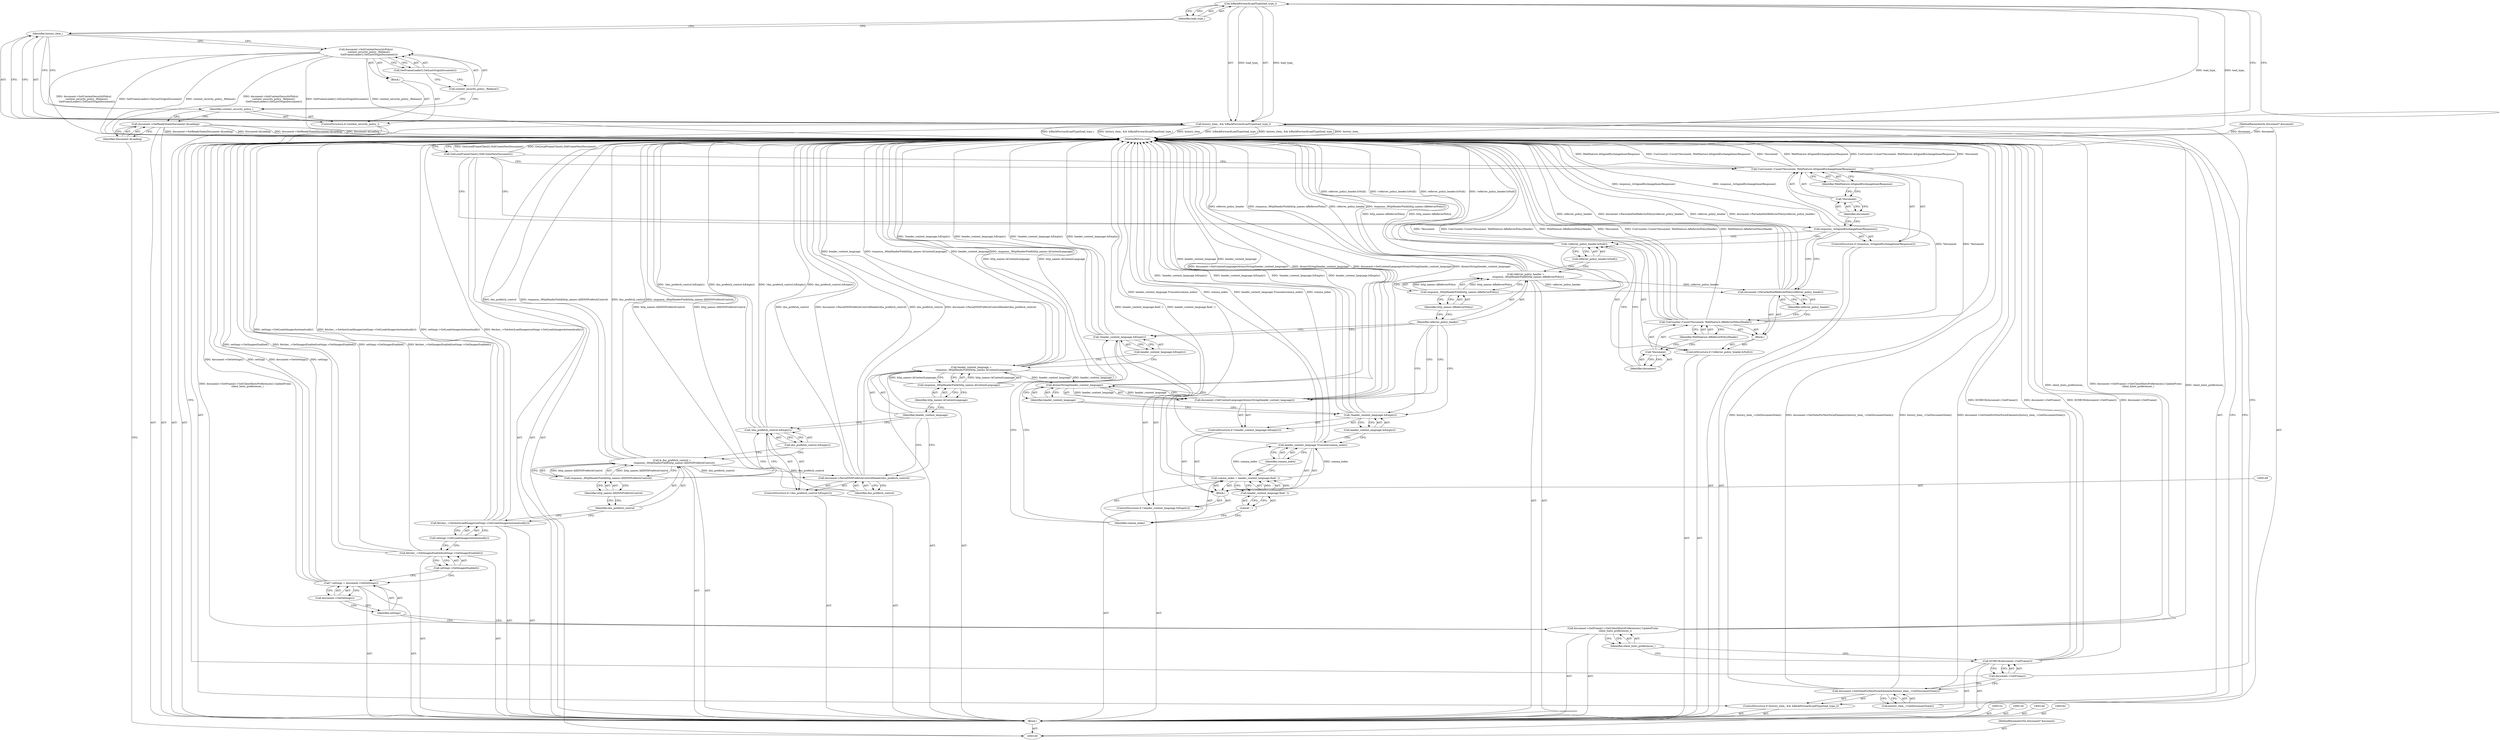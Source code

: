 digraph "0_Chrome_108147dfd1ea159fd3632ef92ccc4ab8952980c7_3" {
"1000114" [label="(Call,IsBackForwardLoadType(load_type_))"];
"1000111" [label="(ControlStructure,if (history_item_ && IsBackForwardLoadType(load_type_)))"];
"1000115" [label="(Identifier,load_type_)"];
"1000112" [label="(Call,history_item_ && IsBackForwardLoadType(load_type_))"];
"1000113" [label="(Identifier,history_item_)"];
"1000116" [label="(Call,document->SetStateForNewFormElements(history_item_->GetDocumentState()))"];
"1000117" [label="(Call,history_item_->GetDocumentState())"];
"1000118" [label="(Call,DCHECK(document->GetFrame()))"];
"1000119" [label="(Call,document->GetFrame())"];
"1000120" [label="(Call,document->GetFrame()->GetClientHintsPreferences().UpdateFrom(\n      client_hints_preferences_))"];
"1000121" [label="(Identifier,client_hints_preferences_)"];
"1000123" [label="(Call,* settings = document->GetSettings())"];
"1000124" [label="(Identifier,settings)"];
"1000125" [label="(Call,document->GetSettings())"];
"1000126" [label="(Call,fetcher_->SetImagesEnabled(settings->GetImagesEnabled()))"];
"1000127" [label="(Call,settings->GetImagesEnabled())"];
"1000128" [label="(Call,fetcher_->SetAutoLoadImages(settings->GetLoadsImagesAutomatically()))"];
"1000129" [label="(Call,settings->GetLoadsImagesAutomatically())"];
"1000184" [label="(MethodReturn,void)"];
"1000101" [label="(MethodParameterIn,Document* document)"];
"1000314" [label="(MethodParameterOut,Document* document)"];
"1000102" [label="(Block,)"];
"1000131" [label="(Call,& dns_prefetch_control =\n      response_.HttpHeaderField(http_names::kXDNSPrefetchControl))"];
"1000132" [label="(Identifier,dns_prefetch_control)"];
"1000134" [label="(Identifier,http_names::kXDNSPrefetchControl)"];
"1000133" [label="(Call,response_.HttpHeaderField(http_names::kXDNSPrefetchControl))"];
"1000135" [label="(ControlStructure,if (!dns_prefetch_control.IsEmpty()))"];
"1000136" [label="(Call,!dns_prefetch_control.IsEmpty())"];
"1000137" [label="(Call,dns_prefetch_control.IsEmpty())"];
"1000138" [label="(Call,document->ParseDNSPrefetchControlHeader(dns_prefetch_control))"];
"1000139" [label="(Identifier,dns_prefetch_control)"];
"1000141" [label="(Call,header_content_language =\n      response_.HttpHeaderField(http_names::kContentLanguage))"];
"1000142" [label="(Identifier,header_content_language)"];
"1000144" [label="(Identifier,http_names::kContentLanguage)"];
"1000143" [label="(Call,response_.HttpHeaderField(http_names::kContentLanguage))"];
"1000145" [label="(ControlStructure,if (!header_content_language.IsEmpty()))"];
"1000146" [label="(Call,!header_content_language.IsEmpty())"];
"1000147" [label="(Call,header_content_language.IsEmpty())"];
"1000150" [label="(Call,comma_index = header_content_language.find(','))"];
"1000151" [label="(Identifier,comma_index)"];
"1000152" [label="(Call,header_content_language.find(','))"];
"1000148" [label="(Block,)"];
"1000153" [label="(Literal,',')"];
"1000104" [label="(Identifier,Document::kLoading)"];
"1000103" [label="(Call,document->SetReadyState(Document::kLoading))"];
"1000155" [label="(Identifier,comma_index)"];
"1000154" [label="(Call,header_content_language.Truncate(comma_index))"];
"1000156" [label="(ControlStructure,if (!header_content_language.IsEmpty()))"];
"1000157" [label="(Call,!header_content_language.IsEmpty())"];
"1000158" [label="(Call,header_content_language.IsEmpty())"];
"1000160" [label="(Call,AtomicString(header_content_language))"];
"1000161" [label="(Identifier,header_content_language)"];
"1000159" [label="(Call,document->SetContentLanguage(AtomicString(header_content_language)))"];
"1000163" [label="(Call,referrer_policy_header =\n      response_.HttpHeaderField(http_names::kReferrerPolicy))"];
"1000164" [label="(Identifier,referrer_policy_header)"];
"1000166" [label="(Identifier,http_names::kReferrerPolicy)"];
"1000165" [label="(Call,response_.HttpHeaderField(http_names::kReferrerPolicy))"];
"1000167" [label="(ControlStructure,if (!referrer_policy_header.IsNull()))"];
"1000170" [label="(Block,)"];
"1000168" [label="(Call,!referrer_policy_header.IsNull())"];
"1000169" [label="(Call,referrer_policy_header.IsNull())"];
"1000105" [label="(ControlStructure,if (content_security_policy_))"];
"1000107" [label="(Block,)"];
"1000106" [label="(Identifier,content_security_policy_)"];
"1000172" [label="(Call,*document)"];
"1000173" [label="(Identifier,document)"];
"1000174" [label="(Identifier,WebFeature::kReferrerPolicyHeader)"];
"1000171" [label="(Call,UseCounter::Count(*document, WebFeature::kReferrerPolicyHeader))"];
"1000175" [label="(Call,document->ParseAndSetReferrerPolicy(referrer_policy_header))"];
"1000176" [label="(Identifier,referrer_policy_header)"];
"1000177" [label="(ControlStructure,if (response_.IsSignedExchangeInnerResponse()))"];
"1000178" [label="(Call,response_.IsSignedExchangeInnerResponse())"];
"1000180" [label="(Call,*document)"];
"1000181" [label="(Identifier,document)"];
"1000182" [label="(Identifier,WebFeature::kSignedExchangeInnerResponse)"];
"1000179" [label="(Call,UseCounter::Count(*document, WebFeature::kSignedExchangeInnerResponse))"];
"1000183" [label="(Call,GetLocalFrameClient().DidCreateNewDocument())"];
"1000108" [label="(Call,document->InitContentSecurityPolicy(\n        content_security_policy_.Release(),\n        GetFrameLoader().GetLastOriginDocument()))"];
"1000109" [label="(Call,content_security_policy_.Release())"];
"1000110" [label="(Call,GetFrameLoader().GetLastOriginDocument())"];
"1000114" -> "1000112"  [label="AST: "];
"1000114" -> "1000115"  [label="CFG: "];
"1000115" -> "1000114"  [label="AST: "];
"1000112" -> "1000114"  [label="CFG: "];
"1000114" -> "1000184"  [label="DDG: load_type_"];
"1000114" -> "1000112"  [label="DDG: load_type_"];
"1000111" -> "1000102"  [label="AST: "];
"1000112" -> "1000111"  [label="AST: "];
"1000116" -> "1000111"  [label="AST: "];
"1000115" -> "1000114"  [label="AST: "];
"1000115" -> "1000113"  [label="CFG: "];
"1000114" -> "1000115"  [label="CFG: "];
"1000112" -> "1000111"  [label="AST: "];
"1000112" -> "1000113"  [label="CFG: "];
"1000112" -> "1000114"  [label="CFG: "];
"1000113" -> "1000112"  [label="AST: "];
"1000114" -> "1000112"  [label="AST: "];
"1000117" -> "1000112"  [label="CFG: "];
"1000119" -> "1000112"  [label="CFG: "];
"1000112" -> "1000184"  [label="DDG: IsBackForwardLoadType(load_type_)"];
"1000112" -> "1000184"  [label="DDG: history_item_ && IsBackForwardLoadType(load_type_)"];
"1000112" -> "1000184"  [label="DDG: history_item_"];
"1000114" -> "1000112"  [label="DDG: load_type_"];
"1000113" -> "1000112"  [label="AST: "];
"1000113" -> "1000108"  [label="CFG: "];
"1000113" -> "1000106"  [label="CFG: "];
"1000115" -> "1000113"  [label="CFG: "];
"1000112" -> "1000113"  [label="CFG: "];
"1000116" -> "1000111"  [label="AST: "];
"1000116" -> "1000117"  [label="CFG: "];
"1000117" -> "1000116"  [label="AST: "];
"1000119" -> "1000116"  [label="CFG: "];
"1000116" -> "1000184"  [label="DDG: history_item_->GetDocumentState()"];
"1000116" -> "1000184"  [label="DDG: document->SetStateForNewFormElements(history_item_->GetDocumentState())"];
"1000117" -> "1000116"  [label="AST: "];
"1000117" -> "1000112"  [label="CFG: "];
"1000116" -> "1000117"  [label="CFG: "];
"1000118" -> "1000102"  [label="AST: "];
"1000118" -> "1000119"  [label="CFG: "];
"1000119" -> "1000118"  [label="AST: "];
"1000121" -> "1000118"  [label="CFG: "];
"1000118" -> "1000184"  [label="DDG: DCHECK(document->GetFrame())"];
"1000118" -> "1000184"  [label="DDG: document->GetFrame()"];
"1000119" -> "1000118"  [label="AST: "];
"1000119" -> "1000116"  [label="CFG: "];
"1000119" -> "1000112"  [label="CFG: "];
"1000118" -> "1000119"  [label="CFG: "];
"1000120" -> "1000102"  [label="AST: "];
"1000120" -> "1000121"  [label="CFG: "];
"1000121" -> "1000120"  [label="AST: "];
"1000124" -> "1000120"  [label="CFG: "];
"1000120" -> "1000184"  [label="DDG: client_hints_preferences_"];
"1000120" -> "1000184"  [label="DDG: document->GetFrame()->GetClientHintsPreferences().UpdateFrom(\n      client_hints_preferences_)"];
"1000121" -> "1000120"  [label="AST: "];
"1000121" -> "1000118"  [label="CFG: "];
"1000120" -> "1000121"  [label="CFG: "];
"1000123" -> "1000102"  [label="AST: "];
"1000123" -> "1000125"  [label="CFG: "];
"1000124" -> "1000123"  [label="AST: "];
"1000125" -> "1000123"  [label="AST: "];
"1000127" -> "1000123"  [label="CFG: "];
"1000123" -> "1000184"  [label="DDG: document->GetSettings()"];
"1000123" -> "1000184"  [label="DDG: settings"];
"1000124" -> "1000123"  [label="AST: "];
"1000124" -> "1000120"  [label="CFG: "];
"1000125" -> "1000124"  [label="CFG: "];
"1000125" -> "1000123"  [label="AST: "];
"1000125" -> "1000124"  [label="CFG: "];
"1000123" -> "1000125"  [label="CFG: "];
"1000126" -> "1000102"  [label="AST: "];
"1000126" -> "1000127"  [label="CFG: "];
"1000127" -> "1000126"  [label="AST: "];
"1000129" -> "1000126"  [label="CFG: "];
"1000126" -> "1000184"  [label="DDG: settings->GetImagesEnabled()"];
"1000126" -> "1000184"  [label="DDG: fetcher_->SetImagesEnabled(settings->GetImagesEnabled())"];
"1000127" -> "1000126"  [label="AST: "];
"1000127" -> "1000123"  [label="CFG: "];
"1000126" -> "1000127"  [label="CFG: "];
"1000128" -> "1000102"  [label="AST: "];
"1000128" -> "1000129"  [label="CFG: "];
"1000129" -> "1000128"  [label="AST: "];
"1000132" -> "1000128"  [label="CFG: "];
"1000128" -> "1000184"  [label="DDG: settings->GetLoadsImagesAutomatically()"];
"1000128" -> "1000184"  [label="DDG: fetcher_->SetAutoLoadImages(settings->GetLoadsImagesAutomatically())"];
"1000129" -> "1000128"  [label="AST: "];
"1000129" -> "1000126"  [label="CFG: "];
"1000128" -> "1000129"  [label="CFG: "];
"1000184" -> "1000100"  [label="AST: "];
"1000184" -> "1000183"  [label="CFG: "];
"1000123" -> "1000184"  [label="DDG: document->GetSettings()"];
"1000123" -> "1000184"  [label="DDG: settings"];
"1000108" -> "1000184"  [label="DDG: document->InitContentSecurityPolicy(\n        content_security_policy_.Release(),\n        GetFrameLoader().GetLastOriginDocument())"];
"1000108" -> "1000184"  [label="DDG: GetFrameLoader().GetLastOriginDocument()"];
"1000108" -> "1000184"  [label="DDG: content_security_policy_.Release()"];
"1000168" -> "1000184"  [label="DDG: referrer_policy_header.IsNull()"];
"1000168" -> "1000184"  [label="DDG: !referrer_policy_header.IsNull()"];
"1000157" -> "1000184"  [label="DDG: !header_content_language.IsEmpty()"];
"1000157" -> "1000184"  [label="DDG: header_content_language.IsEmpty()"];
"1000175" -> "1000184"  [label="DDG: referrer_policy_header"];
"1000175" -> "1000184"  [label="DDG: document->ParseAndSetReferrerPolicy(referrer_policy_header)"];
"1000126" -> "1000184"  [label="DDG: settings->GetImagesEnabled()"];
"1000126" -> "1000184"  [label="DDG: fetcher_->SetImagesEnabled(settings->GetImagesEnabled())"];
"1000118" -> "1000184"  [label="DDG: DCHECK(document->GetFrame())"];
"1000118" -> "1000184"  [label="DDG: document->GetFrame()"];
"1000154" -> "1000184"  [label="DDG: header_content_language.Truncate(comma_index)"];
"1000154" -> "1000184"  [label="DDG: comma_index"];
"1000179" -> "1000184"  [label="DDG: WebFeature::kSignedExchangeInnerResponse"];
"1000179" -> "1000184"  [label="DDG: UseCounter::Count(*document, WebFeature::kSignedExchangeInnerResponse)"];
"1000179" -> "1000184"  [label="DDG: *document"];
"1000178" -> "1000184"  [label="DDG: response_.IsSignedExchangeInnerResponse()"];
"1000159" -> "1000184"  [label="DDG: document->SetContentLanguage(AtomicString(header_content_language))"];
"1000159" -> "1000184"  [label="DDG: AtomicString(header_content_language)"];
"1000116" -> "1000184"  [label="DDG: history_item_->GetDocumentState()"];
"1000116" -> "1000184"  [label="DDG: document->SetStateForNewFormElements(history_item_->GetDocumentState())"];
"1000163" -> "1000184"  [label="DDG: referrer_policy_header"];
"1000163" -> "1000184"  [label="DDG: response_.HttpHeaderField(http_names::kReferrerPolicy)"];
"1000171" -> "1000184"  [label="DDG: *document"];
"1000171" -> "1000184"  [label="DDG: UseCounter::Count(*document, WebFeature::kReferrerPolicyHeader)"];
"1000171" -> "1000184"  [label="DDG: WebFeature::kReferrerPolicyHeader"];
"1000141" -> "1000184"  [label="DDG: header_content_language"];
"1000141" -> "1000184"  [label="DDG: response_.HttpHeaderField(http_names::kContentLanguage)"];
"1000103" -> "1000184"  [label="DDG: Document::kLoading"];
"1000103" -> "1000184"  [label="DDG: document->SetReadyState(Document::kLoading)"];
"1000112" -> "1000184"  [label="DDG: IsBackForwardLoadType(load_type_)"];
"1000112" -> "1000184"  [label="DDG: history_item_ && IsBackForwardLoadType(load_type_)"];
"1000112" -> "1000184"  [label="DDG: history_item_"];
"1000131" -> "1000184"  [label="DDG: dns_prefetch_control"];
"1000131" -> "1000184"  [label="DDG: response_.HttpHeaderField(http_names::kXDNSPrefetchControl)"];
"1000138" -> "1000184"  [label="DDG: dns_prefetch_control"];
"1000138" -> "1000184"  [label="DDG: document->ParseDNSPrefetchControlHeader(dns_prefetch_control)"];
"1000165" -> "1000184"  [label="DDG: http_names::kReferrerPolicy"];
"1000150" -> "1000184"  [label="DDG: header_content_language.find(',')"];
"1000128" -> "1000184"  [label="DDG: settings->GetLoadsImagesAutomatically()"];
"1000128" -> "1000184"  [label="DDG: fetcher_->SetAutoLoadImages(settings->GetLoadsImagesAutomatically())"];
"1000143" -> "1000184"  [label="DDG: http_names::kContentLanguage"];
"1000133" -> "1000184"  [label="DDG: http_names::kXDNSPrefetchControl"];
"1000114" -> "1000184"  [label="DDG: load_type_"];
"1000120" -> "1000184"  [label="DDG: client_hints_preferences_"];
"1000120" -> "1000184"  [label="DDG: document->GetFrame()->GetClientHintsPreferences().UpdateFrom(\n      client_hints_preferences_)"];
"1000101" -> "1000184"  [label="DDG: document"];
"1000136" -> "1000184"  [label="DDG: !dns_prefetch_control.IsEmpty()"];
"1000136" -> "1000184"  [label="DDG: dns_prefetch_control.IsEmpty()"];
"1000146" -> "1000184"  [label="DDG: !header_content_language.IsEmpty()"];
"1000146" -> "1000184"  [label="DDG: header_content_language.IsEmpty()"];
"1000160" -> "1000184"  [label="DDG: header_content_language"];
"1000183" -> "1000184"  [label="DDG: GetLocalFrameClient().DidCreateNewDocument()"];
"1000101" -> "1000100"  [label="AST: "];
"1000101" -> "1000184"  [label="DDG: document"];
"1000314" -> "1000100"  [label="AST: "];
"1000102" -> "1000100"  [label="AST: "];
"1000103" -> "1000102"  [label="AST: "];
"1000105" -> "1000102"  [label="AST: "];
"1000111" -> "1000102"  [label="AST: "];
"1000118" -> "1000102"  [label="AST: "];
"1000120" -> "1000102"  [label="AST: "];
"1000122" -> "1000102"  [label="AST: "];
"1000123" -> "1000102"  [label="AST: "];
"1000126" -> "1000102"  [label="AST: "];
"1000128" -> "1000102"  [label="AST: "];
"1000130" -> "1000102"  [label="AST: "];
"1000131" -> "1000102"  [label="AST: "];
"1000135" -> "1000102"  [label="AST: "];
"1000140" -> "1000102"  [label="AST: "];
"1000141" -> "1000102"  [label="AST: "];
"1000145" -> "1000102"  [label="AST: "];
"1000162" -> "1000102"  [label="AST: "];
"1000163" -> "1000102"  [label="AST: "];
"1000167" -> "1000102"  [label="AST: "];
"1000177" -> "1000102"  [label="AST: "];
"1000183" -> "1000102"  [label="AST: "];
"1000131" -> "1000102"  [label="AST: "];
"1000131" -> "1000133"  [label="CFG: "];
"1000132" -> "1000131"  [label="AST: "];
"1000133" -> "1000131"  [label="AST: "];
"1000137" -> "1000131"  [label="CFG: "];
"1000131" -> "1000184"  [label="DDG: dns_prefetch_control"];
"1000131" -> "1000184"  [label="DDG: response_.HttpHeaderField(http_names::kXDNSPrefetchControl)"];
"1000133" -> "1000131"  [label="DDG: http_names::kXDNSPrefetchControl"];
"1000131" -> "1000138"  [label="DDG: dns_prefetch_control"];
"1000132" -> "1000131"  [label="AST: "];
"1000132" -> "1000128"  [label="CFG: "];
"1000134" -> "1000132"  [label="CFG: "];
"1000134" -> "1000133"  [label="AST: "];
"1000134" -> "1000132"  [label="CFG: "];
"1000133" -> "1000134"  [label="CFG: "];
"1000133" -> "1000131"  [label="AST: "];
"1000133" -> "1000134"  [label="CFG: "];
"1000134" -> "1000133"  [label="AST: "];
"1000131" -> "1000133"  [label="CFG: "];
"1000133" -> "1000184"  [label="DDG: http_names::kXDNSPrefetchControl"];
"1000133" -> "1000131"  [label="DDG: http_names::kXDNSPrefetchControl"];
"1000135" -> "1000102"  [label="AST: "];
"1000136" -> "1000135"  [label="AST: "];
"1000138" -> "1000135"  [label="AST: "];
"1000136" -> "1000135"  [label="AST: "];
"1000136" -> "1000137"  [label="CFG: "];
"1000137" -> "1000136"  [label="AST: "];
"1000139" -> "1000136"  [label="CFG: "];
"1000142" -> "1000136"  [label="CFG: "];
"1000136" -> "1000184"  [label="DDG: !dns_prefetch_control.IsEmpty()"];
"1000136" -> "1000184"  [label="DDG: dns_prefetch_control.IsEmpty()"];
"1000137" -> "1000136"  [label="AST: "];
"1000137" -> "1000131"  [label="CFG: "];
"1000136" -> "1000137"  [label="CFG: "];
"1000138" -> "1000135"  [label="AST: "];
"1000138" -> "1000139"  [label="CFG: "];
"1000139" -> "1000138"  [label="AST: "];
"1000142" -> "1000138"  [label="CFG: "];
"1000138" -> "1000184"  [label="DDG: dns_prefetch_control"];
"1000138" -> "1000184"  [label="DDG: document->ParseDNSPrefetchControlHeader(dns_prefetch_control)"];
"1000131" -> "1000138"  [label="DDG: dns_prefetch_control"];
"1000139" -> "1000138"  [label="AST: "];
"1000139" -> "1000136"  [label="CFG: "];
"1000138" -> "1000139"  [label="CFG: "];
"1000141" -> "1000102"  [label="AST: "];
"1000141" -> "1000143"  [label="CFG: "];
"1000142" -> "1000141"  [label="AST: "];
"1000143" -> "1000141"  [label="AST: "];
"1000147" -> "1000141"  [label="CFG: "];
"1000141" -> "1000184"  [label="DDG: header_content_language"];
"1000141" -> "1000184"  [label="DDG: response_.HttpHeaderField(http_names::kContentLanguage)"];
"1000143" -> "1000141"  [label="DDG: http_names::kContentLanguage"];
"1000141" -> "1000160"  [label="DDG: header_content_language"];
"1000142" -> "1000141"  [label="AST: "];
"1000142" -> "1000138"  [label="CFG: "];
"1000142" -> "1000136"  [label="CFG: "];
"1000144" -> "1000142"  [label="CFG: "];
"1000144" -> "1000143"  [label="AST: "];
"1000144" -> "1000142"  [label="CFG: "];
"1000143" -> "1000144"  [label="CFG: "];
"1000143" -> "1000141"  [label="AST: "];
"1000143" -> "1000144"  [label="CFG: "];
"1000144" -> "1000143"  [label="AST: "];
"1000141" -> "1000143"  [label="CFG: "];
"1000143" -> "1000184"  [label="DDG: http_names::kContentLanguage"];
"1000143" -> "1000141"  [label="DDG: http_names::kContentLanguage"];
"1000145" -> "1000102"  [label="AST: "];
"1000146" -> "1000145"  [label="AST: "];
"1000148" -> "1000145"  [label="AST: "];
"1000146" -> "1000145"  [label="AST: "];
"1000146" -> "1000147"  [label="CFG: "];
"1000147" -> "1000146"  [label="AST: "];
"1000151" -> "1000146"  [label="CFG: "];
"1000164" -> "1000146"  [label="CFG: "];
"1000146" -> "1000184"  [label="DDG: !header_content_language.IsEmpty()"];
"1000146" -> "1000184"  [label="DDG: header_content_language.IsEmpty()"];
"1000147" -> "1000146"  [label="AST: "];
"1000147" -> "1000141"  [label="CFG: "];
"1000146" -> "1000147"  [label="CFG: "];
"1000150" -> "1000148"  [label="AST: "];
"1000150" -> "1000152"  [label="CFG: "];
"1000151" -> "1000150"  [label="AST: "];
"1000152" -> "1000150"  [label="AST: "];
"1000155" -> "1000150"  [label="CFG: "];
"1000150" -> "1000184"  [label="DDG: header_content_language.find(',')"];
"1000152" -> "1000150"  [label="DDG: ','"];
"1000150" -> "1000154"  [label="DDG: comma_index"];
"1000151" -> "1000150"  [label="AST: "];
"1000151" -> "1000146"  [label="CFG: "];
"1000153" -> "1000151"  [label="CFG: "];
"1000152" -> "1000150"  [label="AST: "];
"1000152" -> "1000153"  [label="CFG: "];
"1000153" -> "1000152"  [label="AST: "];
"1000150" -> "1000152"  [label="CFG: "];
"1000152" -> "1000150"  [label="DDG: ','"];
"1000148" -> "1000145"  [label="AST: "];
"1000149" -> "1000148"  [label="AST: "];
"1000150" -> "1000148"  [label="AST: "];
"1000154" -> "1000148"  [label="AST: "];
"1000156" -> "1000148"  [label="AST: "];
"1000153" -> "1000152"  [label="AST: "];
"1000153" -> "1000151"  [label="CFG: "];
"1000152" -> "1000153"  [label="CFG: "];
"1000104" -> "1000103"  [label="AST: "];
"1000104" -> "1000100"  [label="CFG: "];
"1000103" -> "1000104"  [label="CFG: "];
"1000103" -> "1000102"  [label="AST: "];
"1000103" -> "1000104"  [label="CFG: "];
"1000104" -> "1000103"  [label="AST: "];
"1000106" -> "1000103"  [label="CFG: "];
"1000103" -> "1000184"  [label="DDG: Document::kLoading"];
"1000103" -> "1000184"  [label="DDG: document->SetReadyState(Document::kLoading)"];
"1000155" -> "1000154"  [label="AST: "];
"1000155" -> "1000150"  [label="CFG: "];
"1000154" -> "1000155"  [label="CFG: "];
"1000154" -> "1000148"  [label="AST: "];
"1000154" -> "1000155"  [label="CFG: "];
"1000155" -> "1000154"  [label="AST: "];
"1000158" -> "1000154"  [label="CFG: "];
"1000154" -> "1000184"  [label="DDG: header_content_language.Truncate(comma_index)"];
"1000154" -> "1000184"  [label="DDG: comma_index"];
"1000150" -> "1000154"  [label="DDG: comma_index"];
"1000156" -> "1000148"  [label="AST: "];
"1000157" -> "1000156"  [label="AST: "];
"1000159" -> "1000156"  [label="AST: "];
"1000157" -> "1000156"  [label="AST: "];
"1000157" -> "1000158"  [label="CFG: "];
"1000158" -> "1000157"  [label="AST: "];
"1000161" -> "1000157"  [label="CFG: "];
"1000164" -> "1000157"  [label="CFG: "];
"1000157" -> "1000184"  [label="DDG: !header_content_language.IsEmpty()"];
"1000157" -> "1000184"  [label="DDG: header_content_language.IsEmpty()"];
"1000158" -> "1000157"  [label="AST: "];
"1000158" -> "1000154"  [label="CFG: "];
"1000157" -> "1000158"  [label="CFG: "];
"1000160" -> "1000159"  [label="AST: "];
"1000160" -> "1000161"  [label="CFG: "];
"1000161" -> "1000160"  [label="AST: "];
"1000159" -> "1000160"  [label="CFG: "];
"1000160" -> "1000184"  [label="DDG: header_content_language"];
"1000160" -> "1000159"  [label="DDG: header_content_language"];
"1000141" -> "1000160"  [label="DDG: header_content_language"];
"1000161" -> "1000160"  [label="AST: "];
"1000161" -> "1000157"  [label="CFG: "];
"1000160" -> "1000161"  [label="CFG: "];
"1000159" -> "1000156"  [label="AST: "];
"1000159" -> "1000160"  [label="CFG: "];
"1000160" -> "1000159"  [label="AST: "];
"1000164" -> "1000159"  [label="CFG: "];
"1000159" -> "1000184"  [label="DDG: document->SetContentLanguage(AtomicString(header_content_language))"];
"1000159" -> "1000184"  [label="DDG: AtomicString(header_content_language)"];
"1000160" -> "1000159"  [label="DDG: header_content_language"];
"1000163" -> "1000102"  [label="AST: "];
"1000163" -> "1000165"  [label="CFG: "];
"1000164" -> "1000163"  [label="AST: "];
"1000165" -> "1000163"  [label="AST: "];
"1000169" -> "1000163"  [label="CFG: "];
"1000163" -> "1000184"  [label="DDG: referrer_policy_header"];
"1000163" -> "1000184"  [label="DDG: response_.HttpHeaderField(http_names::kReferrerPolicy)"];
"1000165" -> "1000163"  [label="DDG: http_names::kReferrerPolicy"];
"1000163" -> "1000175"  [label="DDG: referrer_policy_header"];
"1000164" -> "1000163"  [label="AST: "];
"1000164" -> "1000159"  [label="CFG: "];
"1000164" -> "1000157"  [label="CFG: "];
"1000164" -> "1000146"  [label="CFG: "];
"1000166" -> "1000164"  [label="CFG: "];
"1000166" -> "1000165"  [label="AST: "];
"1000166" -> "1000164"  [label="CFG: "];
"1000165" -> "1000166"  [label="CFG: "];
"1000165" -> "1000163"  [label="AST: "];
"1000165" -> "1000166"  [label="CFG: "];
"1000166" -> "1000165"  [label="AST: "];
"1000163" -> "1000165"  [label="CFG: "];
"1000165" -> "1000184"  [label="DDG: http_names::kReferrerPolicy"];
"1000165" -> "1000163"  [label="DDG: http_names::kReferrerPolicy"];
"1000167" -> "1000102"  [label="AST: "];
"1000168" -> "1000167"  [label="AST: "];
"1000170" -> "1000167"  [label="AST: "];
"1000170" -> "1000167"  [label="AST: "];
"1000171" -> "1000170"  [label="AST: "];
"1000175" -> "1000170"  [label="AST: "];
"1000168" -> "1000167"  [label="AST: "];
"1000168" -> "1000169"  [label="CFG: "];
"1000169" -> "1000168"  [label="AST: "];
"1000173" -> "1000168"  [label="CFG: "];
"1000178" -> "1000168"  [label="CFG: "];
"1000168" -> "1000184"  [label="DDG: referrer_policy_header.IsNull()"];
"1000168" -> "1000184"  [label="DDG: !referrer_policy_header.IsNull()"];
"1000169" -> "1000168"  [label="AST: "];
"1000169" -> "1000163"  [label="CFG: "];
"1000168" -> "1000169"  [label="CFG: "];
"1000105" -> "1000102"  [label="AST: "];
"1000106" -> "1000105"  [label="AST: "];
"1000107" -> "1000105"  [label="AST: "];
"1000107" -> "1000105"  [label="AST: "];
"1000108" -> "1000107"  [label="AST: "];
"1000106" -> "1000105"  [label="AST: "];
"1000106" -> "1000103"  [label="CFG: "];
"1000109" -> "1000106"  [label="CFG: "];
"1000113" -> "1000106"  [label="CFG: "];
"1000172" -> "1000171"  [label="AST: "];
"1000172" -> "1000173"  [label="CFG: "];
"1000173" -> "1000172"  [label="AST: "];
"1000174" -> "1000172"  [label="CFG: "];
"1000173" -> "1000172"  [label="AST: "];
"1000173" -> "1000168"  [label="CFG: "];
"1000172" -> "1000173"  [label="CFG: "];
"1000174" -> "1000171"  [label="AST: "];
"1000174" -> "1000172"  [label="CFG: "];
"1000171" -> "1000174"  [label="CFG: "];
"1000171" -> "1000170"  [label="AST: "];
"1000171" -> "1000174"  [label="CFG: "];
"1000172" -> "1000171"  [label="AST: "];
"1000174" -> "1000171"  [label="AST: "];
"1000176" -> "1000171"  [label="CFG: "];
"1000171" -> "1000184"  [label="DDG: *document"];
"1000171" -> "1000184"  [label="DDG: UseCounter::Count(*document, WebFeature::kReferrerPolicyHeader)"];
"1000171" -> "1000184"  [label="DDG: WebFeature::kReferrerPolicyHeader"];
"1000171" -> "1000179"  [label="DDG: *document"];
"1000175" -> "1000170"  [label="AST: "];
"1000175" -> "1000176"  [label="CFG: "];
"1000176" -> "1000175"  [label="AST: "];
"1000178" -> "1000175"  [label="CFG: "];
"1000175" -> "1000184"  [label="DDG: referrer_policy_header"];
"1000175" -> "1000184"  [label="DDG: document->ParseAndSetReferrerPolicy(referrer_policy_header)"];
"1000163" -> "1000175"  [label="DDG: referrer_policy_header"];
"1000176" -> "1000175"  [label="AST: "];
"1000176" -> "1000171"  [label="CFG: "];
"1000175" -> "1000176"  [label="CFG: "];
"1000177" -> "1000102"  [label="AST: "];
"1000178" -> "1000177"  [label="AST: "];
"1000179" -> "1000177"  [label="AST: "];
"1000178" -> "1000177"  [label="AST: "];
"1000178" -> "1000175"  [label="CFG: "];
"1000178" -> "1000168"  [label="CFG: "];
"1000181" -> "1000178"  [label="CFG: "];
"1000183" -> "1000178"  [label="CFG: "];
"1000178" -> "1000184"  [label="DDG: response_.IsSignedExchangeInnerResponse()"];
"1000180" -> "1000179"  [label="AST: "];
"1000180" -> "1000181"  [label="CFG: "];
"1000181" -> "1000180"  [label="AST: "];
"1000182" -> "1000180"  [label="CFG: "];
"1000181" -> "1000180"  [label="AST: "];
"1000181" -> "1000178"  [label="CFG: "];
"1000180" -> "1000181"  [label="CFG: "];
"1000182" -> "1000179"  [label="AST: "];
"1000182" -> "1000180"  [label="CFG: "];
"1000179" -> "1000182"  [label="CFG: "];
"1000179" -> "1000177"  [label="AST: "];
"1000179" -> "1000182"  [label="CFG: "];
"1000180" -> "1000179"  [label="AST: "];
"1000182" -> "1000179"  [label="AST: "];
"1000183" -> "1000179"  [label="CFG: "];
"1000179" -> "1000184"  [label="DDG: WebFeature::kSignedExchangeInnerResponse"];
"1000179" -> "1000184"  [label="DDG: UseCounter::Count(*document, WebFeature::kSignedExchangeInnerResponse)"];
"1000179" -> "1000184"  [label="DDG: *document"];
"1000171" -> "1000179"  [label="DDG: *document"];
"1000183" -> "1000102"  [label="AST: "];
"1000183" -> "1000179"  [label="CFG: "];
"1000183" -> "1000178"  [label="CFG: "];
"1000184" -> "1000183"  [label="CFG: "];
"1000183" -> "1000184"  [label="DDG: GetLocalFrameClient().DidCreateNewDocument()"];
"1000108" -> "1000107"  [label="AST: "];
"1000108" -> "1000110"  [label="CFG: "];
"1000109" -> "1000108"  [label="AST: "];
"1000110" -> "1000108"  [label="AST: "];
"1000113" -> "1000108"  [label="CFG: "];
"1000108" -> "1000184"  [label="DDG: document->InitContentSecurityPolicy(\n        content_security_policy_.Release(),\n        GetFrameLoader().GetLastOriginDocument())"];
"1000108" -> "1000184"  [label="DDG: GetFrameLoader().GetLastOriginDocument()"];
"1000108" -> "1000184"  [label="DDG: content_security_policy_.Release()"];
"1000109" -> "1000108"  [label="AST: "];
"1000109" -> "1000106"  [label="CFG: "];
"1000110" -> "1000109"  [label="CFG: "];
"1000110" -> "1000108"  [label="AST: "];
"1000110" -> "1000109"  [label="CFG: "];
"1000108" -> "1000110"  [label="CFG: "];
}
